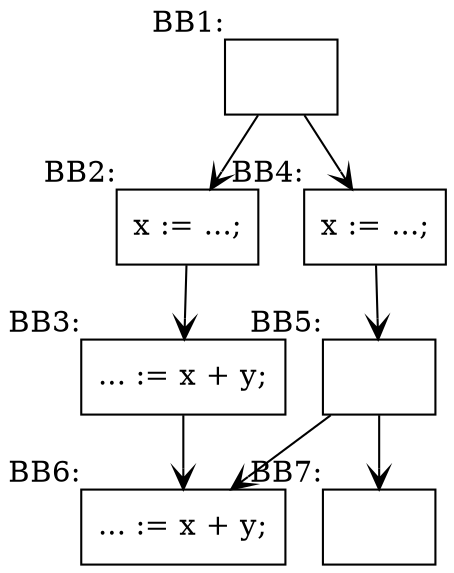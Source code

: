 digraph G {
	node[shape=box;];
	edge[arrowhead=open;];

	BB1 [label=""; xlabel="BB1:";];
	BB2 [label="x := ...;\n"; xlabel="BB2:";];
	BB3 [label="... := x + y;\n"; xlabel="BB3:";];
	BB4 [label="x := ...;\n"; xlabel="BB4:";];
	BB5 [label=""; xlabel="BB5:";];
	BB6 [label="... := x + y;\n"; xlabel="BB6:";];
	BB7 [label=""; xlabel="BB7:";];

	BB1->BB2;
	BB1->BB4;
	BB2->BB3;
	BB3->BB6;
	BB4->BB5;
	BB5->BB6;
	BB5->BB7;
}
